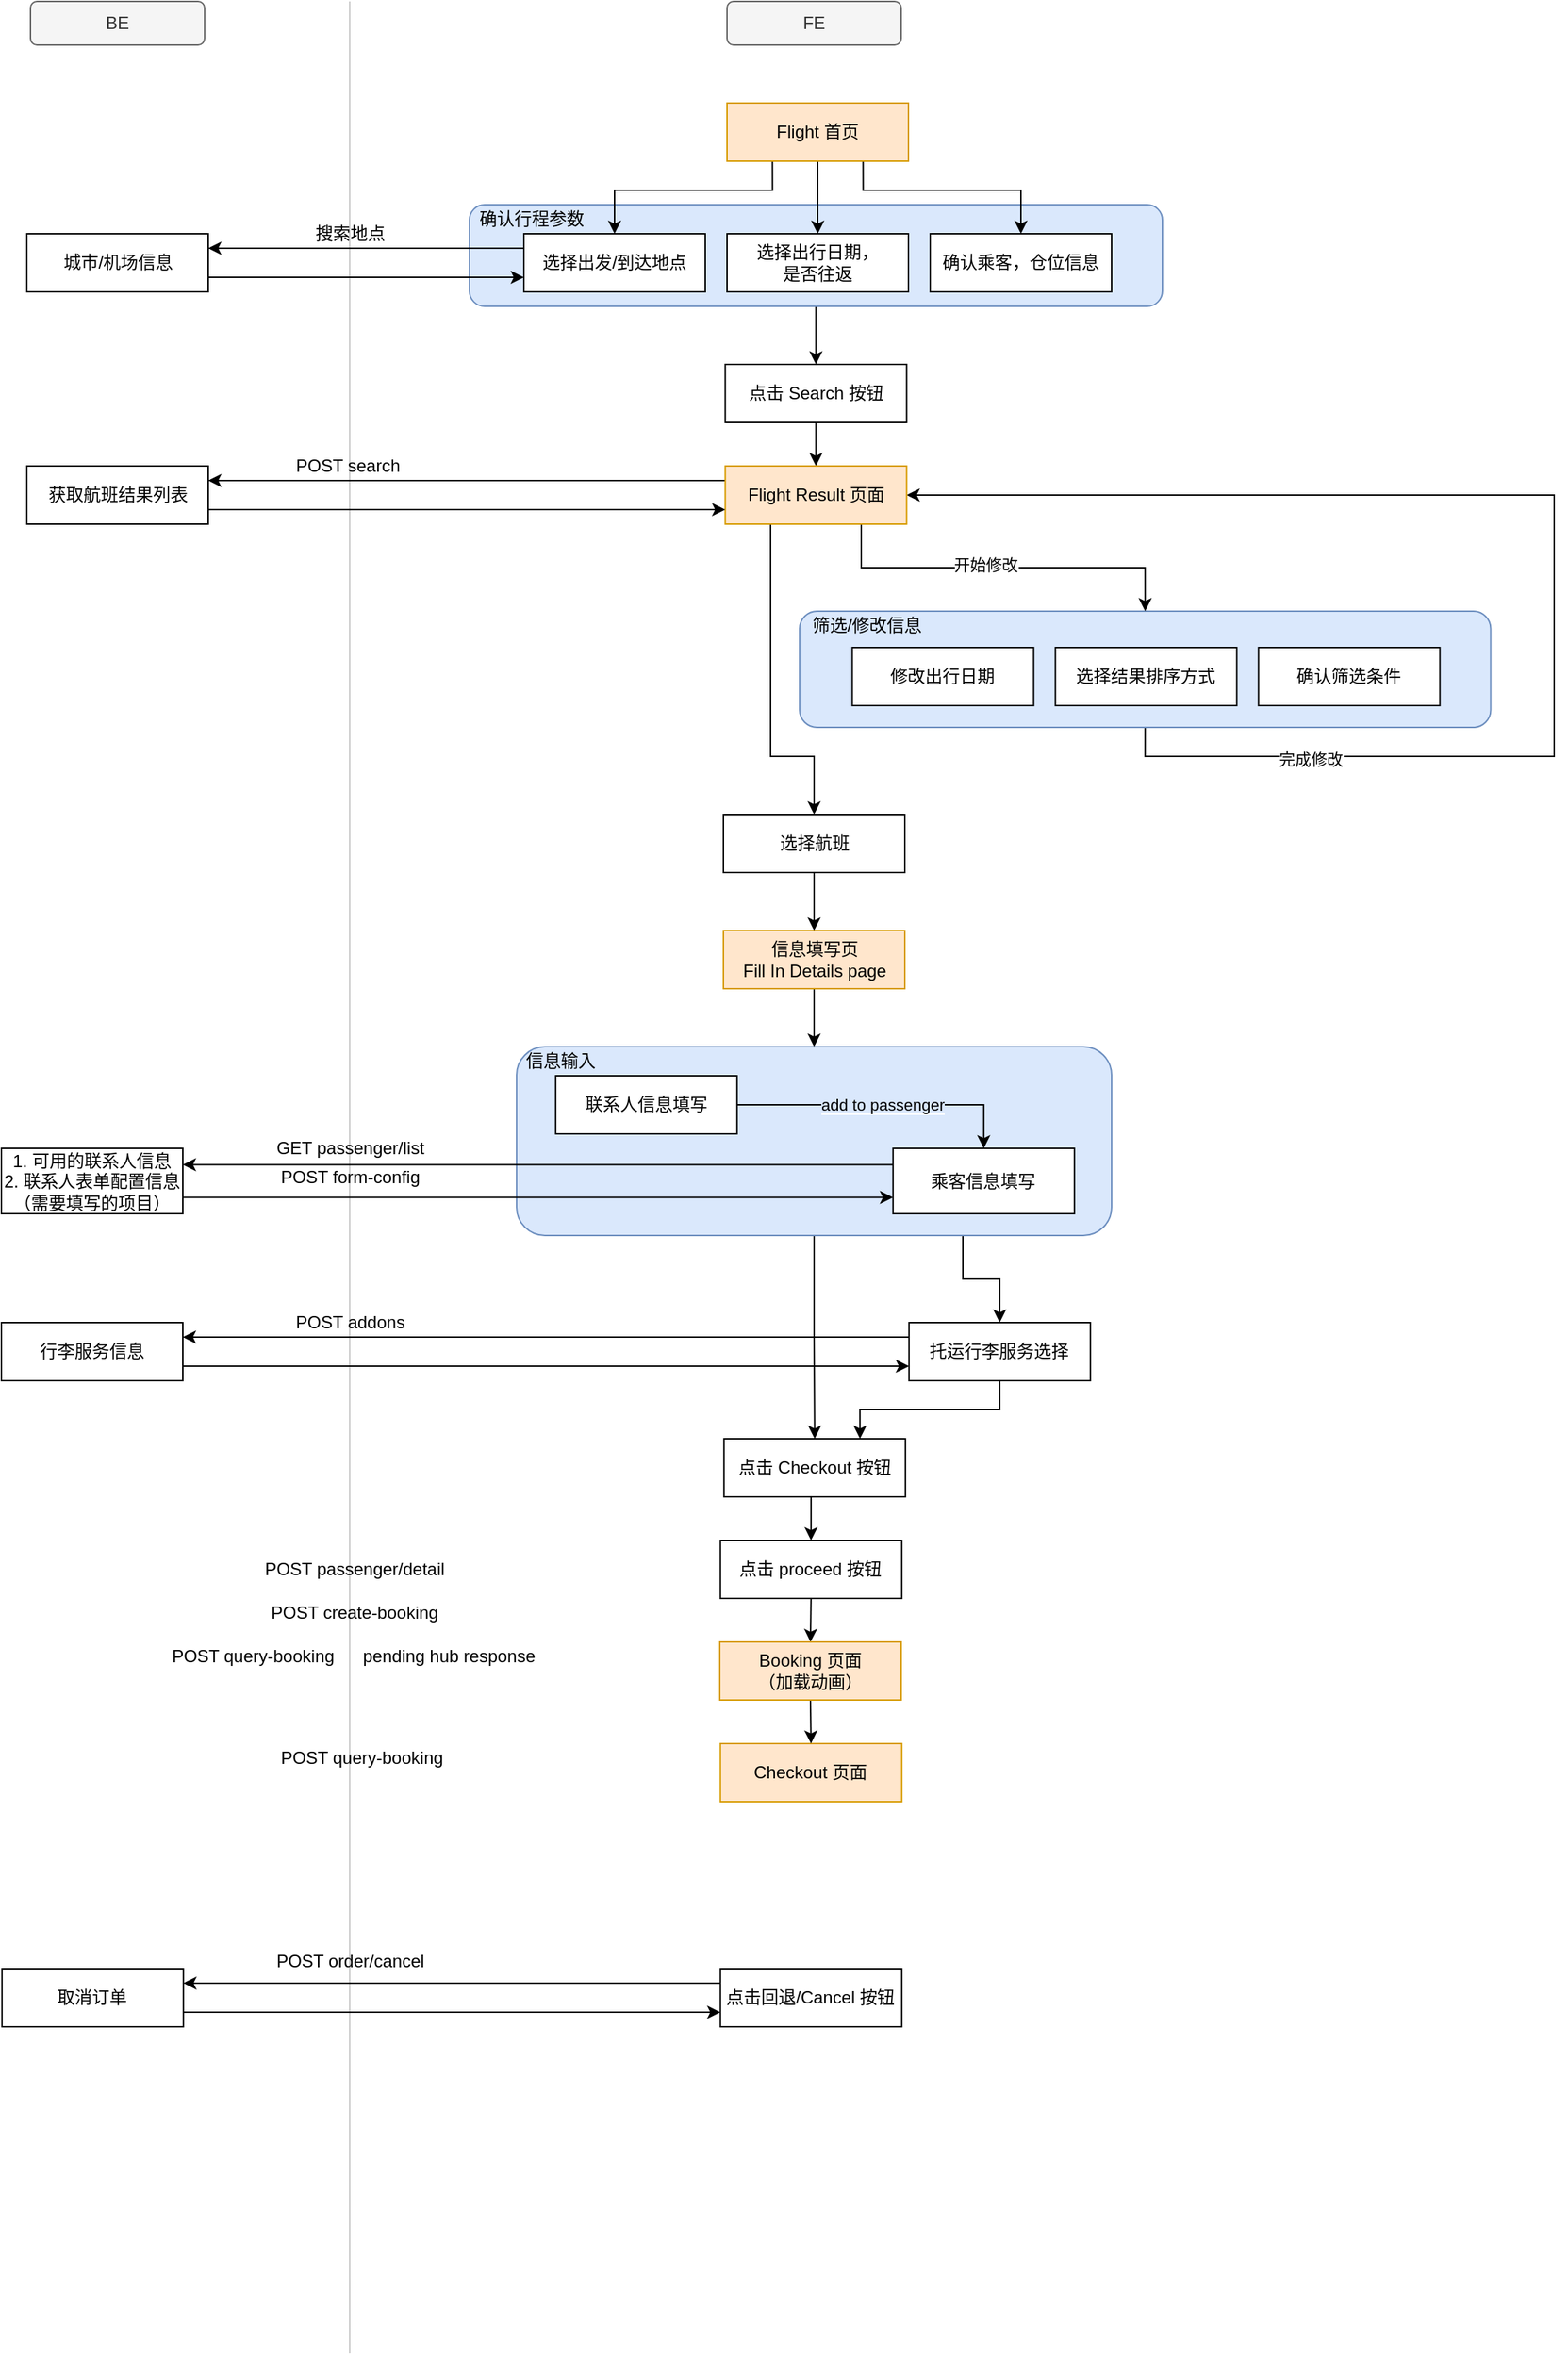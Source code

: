 <mxfile version="14.6.13" type="github" pages="2">
  <diagram id="NdDg-pIEJNMxbpomTVMd" name="main process">
    <mxGraphModel dx="1639" dy="902" grid="1" gridSize="10" guides="1" tooltips="1" connect="1" arrows="1" fold="1" page="1" pageScale="1" pageWidth="1100" pageHeight="850" background="#FFFFFF" math="0" shadow="0">
      <root>
        <mxCell id="0" />
        <mxCell id="1" parent="0" />
        <mxCell id="epy-HNv6PY6IYM6R7f2u-70" value="" style="endArrow=none;html=1;strokeColor=#CCCCCC;" edge="1" parent="1">
          <mxGeometry width="50" height="50" relative="1" as="geometry">
            <mxPoint x="320" y="1630" as="sourcePoint" />
            <mxPoint x="320" y="10" as="targetPoint" />
          </mxGeometry>
        </mxCell>
        <mxCell id="epy-HNv6PY6IYM6R7f2u-67" style="edgeStyle=orthogonalEdgeStyle;rounded=0;orthogonalLoop=1;jettySize=auto;html=1;exitX=0.5;exitY=1;exitDx=0;exitDy=0;entryX=1;entryY=0.5;entryDx=0;entryDy=0;" edge="1" parent="1" source="epy-HNv6PY6IYM6R7f2u-40" target="epy-HNv6PY6IYM6R7f2u-12">
          <mxGeometry relative="1" as="geometry">
            <mxPoint x="1160" y="310" as="targetPoint" />
            <Array as="points">
              <mxPoint x="868" y="530" />
              <mxPoint x="1150" y="530" />
              <mxPoint x="1150" y="350" />
            </Array>
          </mxGeometry>
        </mxCell>
        <mxCell id="epy-HNv6PY6IYM6R7f2u-68" value="完成修改" style="edgeLabel;html=1;align=center;verticalAlign=middle;resizable=0;points=[];" vertex="1" connectable="0" parent="epy-HNv6PY6IYM6R7f2u-67">
          <mxGeometry x="-0.712" y="-2" relative="1" as="geometry">
            <mxPoint as="offset" />
          </mxGeometry>
        </mxCell>
        <mxCell id="epy-HNv6PY6IYM6R7f2u-40" value="" style="rounded=1;whiteSpace=wrap;html=1;fillColor=#dae8fc;strokeColor=#6c8ebf;align=center;" vertex="1" parent="1">
          <mxGeometry x="630" y="430" width="476.25" height="80" as="geometry" />
        </mxCell>
        <mxCell id="epy-HNv6PY6IYM6R7f2u-28" style="edgeStyle=orthogonalEdgeStyle;rounded=0;orthogonalLoop=1;jettySize=auto;html=1;exitX=0.5;exitY=1;exitDx=0;exitDy=0;entryX=0.5;entryY=0;entryDx=0;entryDy=0;" edge="1" parent="1" source="epy-HNv6PY6IYM6R7f2u-26" target="epy-HNv6PY6IYM6R7f2u-5">
          <mxGeometry relative="1" as="geometry" />
        </mxCell>
        <mxCell id="epy-HNv6PY6IYM6R7f2u-26" value="" style="rounded=1;whiteSpace=wrap;html=1;fillColor=#dae8fc;strokeColor=#6c8ebf;align=center;" vertex="1" parent="1">
          <mxGeometry x="402.5" y="150" width="477.5" height="70" as="geometry" />
        </mxCell>
        <mxCell id="epy-HNv6PY6IYM6R7f2u-23" style="edgeStyle=orthogonalEdgeStyle;rounded=0;orthogonalLoop=1;jettySize=auto;html=1;exitX=0.25;exitY=1;exitDx=0;exitDy=0;entryX=0.5;entryY=0;entryDx=0;entryDy=0;" edge="1" parent="1" source="epy-HNv6PY6IYM6R7f2u-2" target="epy-HNv6PY6IYM6R7f2u-20">
          <mxGeometry relative="1" as="geometry">
            <Array as="points">
              <mxPoint x="611" y="140" />
              <mxPoint x="502" y="140" />
            </Array>
          </mxGeometry>
        </mxCell>
        <mxCell id="epy-HNv6PY6IYM6R7f2u-24" style="edgeStyle=orthogonalEdgeStyle;rounded=0;orthogonalLoop=1;jettySize=auto;html=1;exitX=0.5;exitY=1;exitDx=0;exitDy=0;entryX=0.5;entryY=0;entryDx=0;entryDy=0;" edge="1" parent="1" source="epy-HNv6PY6IYM6R7f2u-2" target="epy-HNv6PY6IYM6R7f2u-21">
          <mxGeometry relative="1" as="geometry" />
        </mxCell>
        <mxCell id="epy-HNv6PY6IYM6R7f2u-25" style="edgeStyle=orthogonalEdgeStyle;rounded=0;orthogonalLoop=1;jettySize=auto;html=1;exitX=0.75;exitY=1;exitDx=0;exitDy=0;entryX=0.5;entryY=0;entryDx=0;entryDy=0;" edge="1" parent="1" source="epy-HNv6PY6IYM6R7f2u-2" target="epy-HNv6PY6IYM6R7f2u-22">
          <mxGeometry relative="1" as="geometry">
            <Array as="points">
              <mxPoint x="674" y="140" />
              <mxPoint x="782" y="140" />
            </Array>
          </mxGeometry>
        </mxCell>
        <mxCell id="epy-HNv6PY6IYM6R7f2u-2" value="Flight 首页" style="rounded=0;whiteSpace=wrap;html=1;fillColor=#ffe6cc;strokeColor=#d79b00;" vertex="1" parent="1">
          <mxGeometry x="580.0" y="80" width="125" height="40" as="geometry" />
        </mxCell>
        <mxCell id="epy-HNv6PY6IYM6R7f2u-13" style="edgeStyle=orthogonalEdgeStyle;rounded=0;orthogonalLoop=1;jettySize=auto;html=1;exitX=0.5;exitY=1;exitDx=0;exitDy=0;entryX=0.5;entryY=0;entryDx=0;entryDy=0;" edge="1" parent="1" source="epy-HNv6PY6IYM6R7f2u-5" target="epy-HNv6PY6IYM6R7f2u-12">
          <mxGeometry relative="1" as="geometry" />
        </mxCell>
        <mxCell id="epy-HNv6PY6IYM6R7f2u-5" value="点击 Search 按钮" style="rounded=0;whiteSpace=wrap;html=1;" vertex="1" parent="1">
          <mxGeometry x="578.75" y="260" width="125" height="40" as="geometry" />
        </mxCell>
        <mxCell id="epy-HNv6PY6IYM6R7f2u-37" style="edgeStyle=orthogonalEdgeStyle;rounded=0;orthogonalLoop=1;jettySize=auto;html=1;exitX=0;exitY=0.25;exitDx=0;exitDy=0;entryX=1;entryY=0.25;entryDx=0;entryDy=0;" edge="1" parent="1" source="epy-HNv6PY6IYM6R7f2u-12" target="epy-HNv6PY6IYM6R7f2u-36">
          <mxGeometry relative="1" as="geometry" />
        </mxCell>
        <mxCell id="epy-HNv6PY6IYM6R7f2u-42" style="edgeStyle=orthogonalEdgeStyle;rounded=0;orthogonalLoop=1;jettySize=auto;html=1;exitX=0.75;exitY=1;exitDx=0;exitDy=0;entryX=0.5;entryY=0;entryDx=0;entryDy=0;" edge="1" parent="1" source="epy-HNv6PY6IYM6R7f2u-12" target="epy-HNv6PY6IYM6R7f2u-40">
          <mxGeometry relative="1" as="geometry" />
        </mxCell>
        <mxCell id="epy-HNv6PY6IYM6R7f2u-47" value="开始修改" style="edgeLabel;html=1;align=center;verticalAlign=middle;resizable=0;points=[];" vertex="1" connectable="0" parent="epy-HNv6PY6IYM6R7f2u-42">
          <mxGeometry x="-0.101" y="2" relative="1" as="geometry">
            <mxPoint as="offset" />
          </mxGeometry>
        </mxCell>
        <mxCell id="epy-HNv6PY6IYM6R7f2u-45" style="edgeStyle=orthogonalEdgeStyle;rounded=0;orthogonalLoop=1;jettySize=auto;html=1;exitX=0.25;exitY=1;exitDx=0;exitDy=0;entryX=0.5;entryY=0;entryDx=0;entryDy=0;" edge="1" parent="1" source="epy-HNv6PY6IYM6R7f2u-12" target="epy-HNv6PY6IYM6R7f2u-44">
          <mxGeometry relative="1" as="geometry">
            <Array as="points">
              <mxPoint x="610" y="530" />
              <mxPoint x="640" y="530" />
            </Array>
          </mxGeometry>
        </mxCell>
        <mxCell id="epy-HNv6PY6IYM6R7f2u-12" value="Flight Result 页面" style="rounded=0;whiteSpace=wrap;html=1;fillColor=#ffe6cc;strokeColor=#d79b00;" vertex="1" parent="1">
          <mxGeometry x="578.75" y="330" width="125" height="40" as="geometry" />
        </mxCell>
        <mxCell id="epy-HNv6PY6IYM6R7f2u-14" value="修改出行日期" style="rounded=0;whiteSpace=wrap;html=1;" vertex="1" parent="1">
          <mxGeometry x="666.25" y="455" width="125" height="40" as="geometry" />
        </mxCell>
        <mxCell id="epy-HNv6PY6IYM6R7f2u-15" value="选择结果排序方式" style="rounded=0;whiteSpace=wrap;html=1;" vertex="1" parent="1">
          <mxGeometry x="806.25" y="455" width="125" height="40" as="geometry" />
        </mxCell>
        <mxCell id="epy-HNv6PY6IYM6R7f2u-16" value="确认筛选条件" style="rounded=0;whiteSpace=wrap;html=1;" vertex="1" parent="1">
          <mxGeometry x="946.25" y="455" width="125" height="40" as="geometry" />
        </mxCell>
        <mxCell id="epy-HNv6PY6IYM6R7f2u-30" style="edgeStyle=orthogonalEdgeStyle;rounded=0;orthogonalLoop=1;jettySize=auto;html=1;exitX=0;exitY=0.25;exitDx=0;exitDy=0;entryX=1;entryY=0.25;entryDx=0;entryDy=0;" edge="1" parent="1" source="epy-HNv6PY6IYM6R7f2u-20" target="epy-HNv6PY6IYM6R7f2u-29">
          <mxGeometry relative="1" as="geometry" />
        </mxCell>
        <mxCell id="epy-HNv6PY6IYM6R7f2u-20" value="选择出发/到达地点" style="rounded=0;whiteSpace=wrap;html=1;" vertex="1" parent="1">
          <mxGeometry x="440.0" y="170" width="125" height="40" as="geometry" />
        </mxCell>
        <mxCell id="epy-HNv6PY6IYM6R7f2u-21" value="选择出行日期，&lt;br&gt;是否往返" style="rounded=0;whiteSpace=wrap;html=1;" vertex="1" parent="1">
          <mxGeometry x="580.0" y="170" width="125" height="40" as="geometry" />
        </mxCell>
        <mxCell id="epy-HNv6PY6IYM6R7f2u-22" value="确认乘客，仓位信息" style="rounded=0;whiteSpace=wrap;html=1;" vertex="1" parent="1">
          <mxGeometry x="720.0" y="170" width="125" height="40" as="geometry" />
        </mxCell>
        <mxCell id="epy-HNv6PY6IYM6R7f2u-27" value="确认行程参数" style="text;html=1;align=center;verticalAlign=middle;resizable=0;points=[];autosize=1;strokeColor=none;" vertex="1" parent="1">
          <mxGeometry x="400" y="150" width="90" height="20" as="geometry" />
        </mxCell>
        <mxCell id="epy-HNv6PY6IYM6R7f2u-31" style="edgeStyle=orthogonalEdgeStyle;rounded=0;orthogonalLoop=1;jettySize=auto;html=1;exitX=1;exitY=0.75;exitDx=0;exitDy=0;entryX=0;entryY=0.75;entryDx=0;entryDy=0;" edge="1" parent="1" source="epy-HNv6PY6IYM6R7f2u-29" target="epy-HNv6PY6IYM6R7f2u-20">
          <mxGeometry relative="1" as="geometry" />
        </mxCell>
        <mxCell id="epy-HNv6PY6IYM6R7f2u-29" value="城市/机场信息" style="rounded=0;whiteSpace=wrap;html=1;" vertex="1" parent="1">
          <mxGeometry x="97.5" y="170" width="125" height="40" as="geometry" />
        </mxCell>
        <mxCell id="epy-HNv6PY6IYM6R7f2u-32" value="搜索地点" style="text;html=1;align=center;verticalAlign=middle;resizable=0;points=[];autosize=1;strokeColor=none;" vertex="1" parent="1">
          <mxGeometry x="290" y="160" width="60" height="20" as="geometry" />
        </mxCell>
        <mxCell id="epy-HNv6PY6IYM6R7f2u-33" value="BE" style="rounded=1;whiteSpace=wrap;html=1;fillColor=#f5f5f5;strokeColor=#666666;fontColor=#333333;" vertex="1" parent="1">
          <mxGeometry x="100" y="10" width="120" height="30" as="geometry" />
        </mxCell>
        <mxCell id="epy-HNv6PY6IYM6R7f2u-34" value="FE" style="rounded=1;whiteSpace=wrap;html=1;fillColor=#f5f5f5;strokeColor=#666666;fontColor=#333333;" vertex="1" parent="1">
          <mxGeometry x="580" y="10" width="120" height="30" as="geometry" />
        </mxCell>
        <mxCell id="epy-HNv6PY6IYM6R7f2u-38" style="edgeStyle=orthogonalEdgeStyle;rounded=0;orthogonalLoop=1;jettySize=auto;html=1;exitX=1;exitY=0.75;exitDx=0;exitDy=0;entryX=0;entryY=0.75;entryDx=0;entryDy=0;" edge="1" parent="1" source="epy-HNv6PY6IYM6R7f2u-36" target="epy-HNv6PY6IYM6R7f2u-12">
          <mxGeometry relative="1" as="geometry" />
        </mxCell>
        <mxCell id="epy-HNv6PY6IYM6R7f2u-36" value="获取航班结果列表" style="rounded=0;whiteSpace=wrap;html=1;" vertex="1" parent="1">
          <mxGeometry x="97.5" y="330" width="125" height="40" as="geometry" />
        </mxCell>
        <mxCell id="epy-HNv6PY6IYM6R7f2u-39" value="POST search&amp;nbsp;" style="text;html=1;align=center;verticalAlign=middle;resizable=0;points=[];autosize=1;strokeColor=none;" vertex="1" parent="1">
          <mxGeometry x="275" y="320" width="90" height="20" as="geometry" />
        </mxCell>
        <mxCell id="epy-HNv6PY6IYM6R7f2u-41" value="筛选/修改信息" style="text;html=1;align=center;verticalAlign=middle;resizable=0;points=[];autosize=1;strokeColor=none;" vertex="1" parent="1">
          <mxGeometry x="631.25" y="430" width="90" height="20" as="geometry" />
        </mxCell>
        <mxCell id="epy-HNv6PY6IYM6R7f2u-49" style="edgeStyle=orthogonalEdgeStyle;rounded=0;orthogonalLoop=1;jettySize=auto;html=1;exitX=0.5;exitY=1;exitDx=0;exitDy=0;entryX=0.5;entryY=0;entryDx=0;entryDy=0;" edge="1" parent="1" source="epy-HNv6PY6IYM6R7f2u-44" target="epy-HNv6PY6IYM6R7f2u-48">
          <mxGeometry relative="1" as="geometry" />
        </mxCell>
        <mxCell id="epy-HNv6PY6IYM6R7f2u-44" value="选择航班" style="rounded=0;whiteSpace=wrap;html=1;" vertex="1" parent="1">
          <mxGeometry x="577.5" y="570" width="125" height="40" as="geometry" />
        </mxCell>
        <mxCell id="epy-HNv6PY6IYM6R7f2u-58" style="edgeStyle=orthogonalEdgeStyle;rounded=0;orthogonalLoop=1;jettySize=auto;html=1;exitX=0.5;exitY=1;exitDx=0;exitDy=0;entryX=0.5;entryY=0;entryDx=0;entryDy=0;" edge="1" parent="1" source="epy-HNv6PY6IYM6R7f2u-48" target="epy-HNv6PY6IYM6R7f2u-53">
          <mxGeometry relative="1" as="geometry" />
        </mxCell>
        <mxCell id="epy-HNv6PY6IYM6R7f2u-48" value="信息填写页&lt;br&gt;Fill In Details page" style="rounded=0;whiteSpace=wrap;html=1;fillColor=#ffe6cc;strokeColor=#d79b00;" vertex="1" parent="1">
          <mxGeometry x="577.5" y="650" width="125" height="40" as="geometry" />
        </mxCell>
        <mxCell id="epy-HNv6PY6IYM6R7f2u-64" style="edgeStyle=orthogonalEdgeStyle;rounded=0;orthogonalLoop=1;jettySize=auto;html=1;exitX=0.5;exitY=1;exitDx=0;exitDy=0;entryX=0.75;entryY=0;entryDx=0;entryDy=0;" edge="1" parent="1" source="epy-HNv6PY6IYM6R7f2u-52" target="epy-HNv6PY6IYM6R7f2u-62">
          <mxGeometry relative="1" as="geometry" />
        </mxCell>
        <mxCell id="epy-HNv6PY6IYM6R7f2u-78" style="edgeStyle=orthogonalEdgeStyle;rounded=0;orthogonalLoop=1;jettySize=auto;html=1;exitX=0;exitY=0.25;exitDx=0;exitDy=0;entryX=1;entryY=0.25;entryDx=0;entryDy=0;" edge="1" parent="1" source="epy-HNv6PY6IYM6R7f2u-52" target="epy-HNv6PY6IYM6R7f2u-77">
          <mxGeometry relative="1" as="geometry" />
        </mxCell>
        <mxCell id="epy-HNv6PY6IYM6R7f2u-52" value="托运行李服务选择" style="rounded=0;whiteSpace=wrap;html=1;" vertex="1" parent="1">
          <mxGeometry x="705.38" y="920" width="125" height="40" as="geometry" />
        </mxCell>
        <mxCell id="epy-HNv6PY6IYM6R7f2u-59" style="edgeStyle=orthogonalEdgeStyle;rounded=0;orthogonalLoop=1;jettySize=auto;html=1;exitX=0.75;exitY=1;exitDx=0;exitDy=0;entryX=0.5;entryY=0;entryDx=0;entryDy=0;" edge="1" parent="1" source="epy-HNv6PY6IYM6R7f2u-53" target="epy-HNv6PY6IYM6R7f2u-52">
          <mxGeometry relative="1" as="geometry" />
        </mxCell>
        <mxCell id="epy-HNv6PY6IYM6R7f2u-63" style="edgeStyle=orthogonalEdgeStyle;rounded=0;orthogonalLoop=1;jettySize=auto;html=1;exitX=0.5;exitY=1;exitDx=0;exitDy=0;entryX=0.5;entryY=0;entryDx=0;entryDy=0;" edge="1" parent="1" source="epy-HNv6PY6IYM6R7f2u-53" target="epy-HNv6PY6IYM6R7f2u-62">
          <mxGeometry relative="1" as="geometry" />
        </mxCell>
        <mxCell id="epy-HNv6PY6IYM6R7f2u-53" value="" style="rounded=1;whiteSpace=wrap;html=1;fillColor=#dae8fc;strokeColor=#6c8ebf;align=center;" vertex="1" parent="1">
          <mxGeometry x="435" y="730" width="410" height="130" as="geometry" />
        </mxCell>
        <mxCell id="epy-HNv6PY6IYM6R7f2u-61" value="&lt;span style=&quot;background-color: rgb(218 , 232 , 252)&quot;&gt;add to passenger&lt;/span&gt;" style="edgeStyle=orthogonalEdgeStyle;rounded=0;orthogonalLoop=1;jettySize=auto;html=1;exitX=1;exitY=0.5;exitDx=0;exitDy=0;entryX=0.5;entryY=0;entryDx=0;entryDy=0;entryPerimeter=0;" edge="1" parent="1" source="epy-HNv6PY6IYM6R7f2u-54" target="epy-HNv6PY6IYM6R7f2u-55">
          <mxGeometry relative="1" as="geometry" />
        </mxCell>
        <mxCell id="epy-HNv6PY6IYM6R7f2u-54" value="联系人信息填写" style="rounded=0;whiteSpace=wrap;html=1;" vertex="1" parent="1">
          <mxGeometry x="461.88" y="750" width="125" height="40" as="geometry" />
        </mxCell>
        <mxCell id="epy-HNv6PY6IYM6R7f2u-72" style="edgeStyle=orthogonalEdgeStyle;rounded=0;orthogonalLoop=1;jettySize=auto;html=1;exitX=0;exitY=0.25;exitDx=0;exitDy=0;entryX=1;entryY=0.25;entryDx=0;entryDy=0;" edge="1" parent="1" source="epy-HNv6PY6IYM6R7f2u-55" target="epy-HNv6PY6IYM6R7f2u-71">
          <mxGeometry relative="1" as="geometry" />
        </mxCell>
        <mxCell id="epy-HNv6PY6IYM6R7f2u-55" value="乘客信息填写" style="rounded=0;whiteSpace=wrap;html=1;" vertex="1" parent="1">
          <mxGeometry x="694.38" y="800" width="125" height="45" as="geometry" />
        </mxCell>
        <mxCell id="epy-HNv6PY6IYM6R7f2u-57" value="信息输入" style="text;html=1;align=center;verticalAlign=middle;resizable=0;points=[];autosize=1;strokeColor=none;" vertex="1" parent="1">
          <mxGeometry x="435" y="730" width="60" height="20" as="geometry" />
        </mxCell>
        <mxCell id="epy-HNv6PY6IYM6R7f2u-81" style="edgeStyle=orthogonalEdgeStyle;rounded=0;orthogonalLoop=1;jettySize=auto;html=1;exitX=0.5;exitY=1;exitDx=0;exitDy=0;entryX=0.5;entryY=0;entryDx=0;entryDy=0;strokeColor=#000000;" edge="1" parent="1" source="epy-HNv6PY6IYM6R7f2u-62" target="epy-HNv6PY6IYM6R7f2u-66">
          <mxGeometry relative="1" as="geometry" />
        </mxCell>
        <mxCell id="epy-HNv6PY6IYM6R7f2u-62" value="点击 Checkout 按钮" style="rounded=0;whiteSpace=wrap;html=1;" vertex="1" parent="1">
          <mxGeometry x="577.88" y="1000" width="125" height="40" as="geometry" />
        </mxCell>
        <mxCell id="epy-HNv6PY6IYM6R7f2u-65" value="Checkout 页面" style="rounded=0;whiteSpace=wrap;html=1;fillColor=#ffe6cc;strokeColor=#d79b00;" vertex="1" parent="1">
          <mxGeometry x="575.38" y="1210" width="125" height="40" as="geometry" />
        </mxCell>
        <mxCell id="epy-HNv6PY6IYM6R7f2u-83" style="edgeStyle=orthogonalEdgeStyle;rounded=0;orthogonalLoop=1;jettySize=auto;html=1;exitX=0.5;exitY=1;exitDx=0;exitDy=0;entryX=0.5;entryY=0;entryDx=0;entryDy=0;strokeColor=#000000;" edge="1" parent="1" source="epy-HNv6PY6IYM6R7f2u-66" target="epy-HNv6PY6IYM6R7f2u-82">
          <mxGeometry relative="1" as="geometry" />
        </mxCell>
        <mxCell id="epy-HNv6PY6IYM6R7f2u-66" value="点击 proceed 按钮" style="rounded=0;whiteSpace=wrap;html=1;" vertex="1" parent="1">
          <mxGeometry x="575.38" y="1070" width="125" height="40" as="geometry" />
        </mxCell>
        <mxCell id="epy-HNv6PY6IYM6R7f2u-73" style="edgeStyle=orthogonalEdgeStyle;rounded=0;orthogonalLoop=1;jettySize=auto;html=1;exitX=1;exitY=0.75;exitDx=0;exitDy=0;entryX=0;entryY=0.75;entryDx=0;entryDy=0;" edge="1" parent="1" source="epy-HNv6PY6IYM6R7f2u-71" target="epy-HNv6PY6IYM6R7f2u-55">
          <mxGeometry relative="1" as="geometry" />
        </mxCell>
        <mxCell id="epy-HNv6PY6IYM6R7f2u-71" value="1. 可用的联系人信息&lt;br&gt;2. 联系人表单配置信息（需要填写的项目）" style="rounded=0;whiteSpace=wrap;html=1;" vertex="1" parent="1">
          <mxGeometry x="80.0" y="800" width="125" height="45" as="geometry" />
        </mxCell>
        <mxCell id="epy-HNv6PY6IYM6R7f2u-74" value="POST form-config" style="text;html=1;align=center;verticalAlign=middle;resizable=0;points=[];autosize=1;strokeColor=none;" vertex="1" parent="1">
          <mxGeometry x="265" y="810" width="110" height="20" as="geometry" />
        </mxCell>
        <mxCell id="epy-HNv6PY6IYM6R7f2u-76" value="GET passenger/list" style="text;html=1;align=center;verticalAlign=middle;resizable=0;points=[];autosize=1;strokeColor=none;" vertex="1" parent="1">
          <mxGeometry x="260" y="790" width="120" height="20" as="geometry" />
        </mxCell>
        <mxCell id="epy-HNv6PY6IYM6R7f2u-79" style="edgeStyle=orthogonalEdgeStyle;rounded=0;orthogonalLoop=1;jettySize=auto;html=1;exitX=1;exitY=0.75;exitDx=0;exitDy=0;entryX=0;entryY=0.75;entryDx=0;entryDy=0;strokeColor=#000000;" edge="1" parent="1" source="epy-HNv6PY6IYM6R7f2u-77" target="epy-HNv6PY6IYM6R7f2u-52">
          <mxGeometry relative="1" as="geometry" />
        </mxCell>
        <mxCell id="epy-HNv6PY6IYM6R7f2u-77" value="行李服务信息" style="rounded=0;whiteSpace=wrap;html=1;" vertex="1" parent="1">
          <mxGeometry x="80.0" y="920" width="125" height="40" as="geometry" />
        </mxCell>
        <mxCell id="epy-HNv6PY6IYM6R7f2u-80" value="POST addons" style="text;html=1;align=center;verticalAlign=middle;resizable=0;points=[];autosize=1;strokeColor=none;" vertex="1" parent="1">
          <mxGeometry x="275" y="910" width="90" height="20" as="geometry" />
        </mxCell>
        <mxCell id="epy-HNv6PY6IYM6R7f2u-94" style="edgeStyle=orthogonalEdgeStyle;rounded=0;orthogonalLoop=1;jettySize=auto;html=1;exitX=0.5;exitY=1;exitDx=0;exitDy=0;entryX=0.5;entryY=0;entryDx=0;entryDy=0;strokeColor=#000000;" edge="1" parent="1" source="epy-HNv6PY6IYM6R7f2u-82" target="epy-HNv6PY6IYM6R7f2u-65">
          <mxGeometry relative="1" as="geometry" />
        </mxCell>
        <mxCell id="epy-HNv6PY6IYM6R7f2u-82" value="Booking 页面&lt;br&gt;（加载动画）" style="rounded=0;whiteSpace=wrap;html=1;fillColor=#ffe6cc;strokeColor=#d79b00;" vertex="1" parent="1">
          <mxGeometry x="575.0" y="1140" width="125" height="40" as="geometry" />
        </mxCell>
        <mxCell id="epy-HNv6PY6IYM6R7f2u-84" value="POST passenger/detail" style="text;html=1;align=center;verticalAlign=middle;resizable=0;points=[];autosize=1;strokeColor=none;" vertex="1" parent="1">
          <mxGeometry x="252.5" y="1080" width="140" height="20" as="geometry" />
        </mxCell>
        <mxCell id="epy-HNv6PY6IYM6R7f2u-85" value="POST create-booking" style="text;html=1;align=center;verticalAlign=middle;resizable=0;points=[];autosize=1;strokeColor=none;" vertex="1" parent="1">
          <mxGeometry x="257.5" y="1110" width="130" height="20" as="geometry" />
        </mxCell>
        <mxCell id="epy-HNv6PY6IYM6R7f2u-86" value="POST query-booking" style="text;html=1;align=center;verticalAlign=middle;resizable=0;points=[];autosize=1;strokeColor=none;" vertex="1" parent="1">
          <mxGeometry x="187.5" y="1140" width="130" height="20" as="geometry" />
        </mxCell>
        <mxCell id="epy-HNv6PY6IYM6R7f2u-90" style="edgeStyle=orthogonalEdgeStyle;rounded=0;orthogonalLoop=1;jettySize=auto;html=1;exitX=0;exitY=0.25;exitDx=0;exitDy=0;entryX=1;entryY=0.25;entryDx=0;entryDy=0;strokeColor=#000000;" edge="1" parent="1" source="epy-HNv6PY6IYM6R7f2u-87" target="epy-HNv6PY6IYM6R7f2u-88">
          <mxGeometry relative="1" as="geometry" />
        </mxCell>
        <mxCell id="epy-HNv6PY6IYM6R7f2u-87" value="点击回退/Cancel 按钮" style="rounded=0;whiteSpace=wrap;html=1;" vertex="1" parent="1">
          <mxGeometry x="575.38" y="1365" width="125" height="40" as="geometry" />
        </mxCell>
        <mxCell id="epy-HNv6PY6IYM6R7f2u-91" style="edgeStyle=orthogonalEdgeStyle;rounded=0;orthogonalLoop=1;jettySize=auto;html=1;exitX=1;exitY=0.75;exitDx=0;exitDy=0;entryX=0;entryY=0.75;entryDx=0;entryDy=0;strokeColor=#000000;" edge="1" parent="1" source="epy-HNv6PY6IYM6R7f2u-88" target="epy-HNv6PY6IYM6R7f2u-87">
          <mxGeometry relative="1" as="geometry" />
        </mxCell>
        <mxCell id="epy-HNv6PY6IYM6R7f2u-88" value="取消订单" style="rounded=0;whiteSpace=wrap;html=1;" vertex="1" parent="1">
          <mxGeometry x="80.38" y="1365" width="125" height="40" as="geometry" />
        </mxCell>
        <mxCell id="epy-HNv6PY6IYM6R7f2u-92" value="POST order/cancel" style="text;html=1;align=center;verticalAlign=middle;resizable=0;points=[];autosize=1;strokeColor=none;" vertex="1" parent="1">
          <mxGeometry x="260.38" y="1350" width="120" height="20" as="geometry" />
        </mxCell>
        <mxCell id="epy-HNv6PY6IYM6R7f2u-93" value="pending hub response" style="text;html=1;align=center;verticalAlign=middle;resizable=0;points=[];autosize=1;strokeColor=none;" vertex="1" parent="1">
          <mxGeometry x="322.5" y="1140" width="130" height="20" as="geometry" />
        </mxCell>
        <mxCell id="epy-HNv6PY6IYM6R7f2u-95" value="POST query-booking" style="text;html=1;align=center;verticalAlign=middle;resizable=0;points=[];autosize=1;strokeColor=none;" vertex="1" parent="1">
          <mxGeometry x="262.5" y="1210" width="130" height="20" as="geometry" />
        </mxCell>
      </root>
    </mxGraphModel>
  </diagram>
  <diagram id="TQIVKq9zLP33Q_zMxRzy" name="landing page">
    <mxGraphModel dx="1639" dy="902" grid="1" gridSize="10" guides="1" tooltips="1" connect="1" arrows="1" fold="1" page="1" pageScale="1" pageWidth="1100" pageHeight="850" math="0" shadow="0">
      <root>
        <mxCell id="IwQC_JiHCditmtuwtc2c-0" />
        <mxCell id="IwQC_JiHCditmtuwtc2c-1" parent="IwQC_JiHCditmtuwtc2c-0" />
      </root>
    </mxGraphModel>
  </diagram>
</mxfile>

